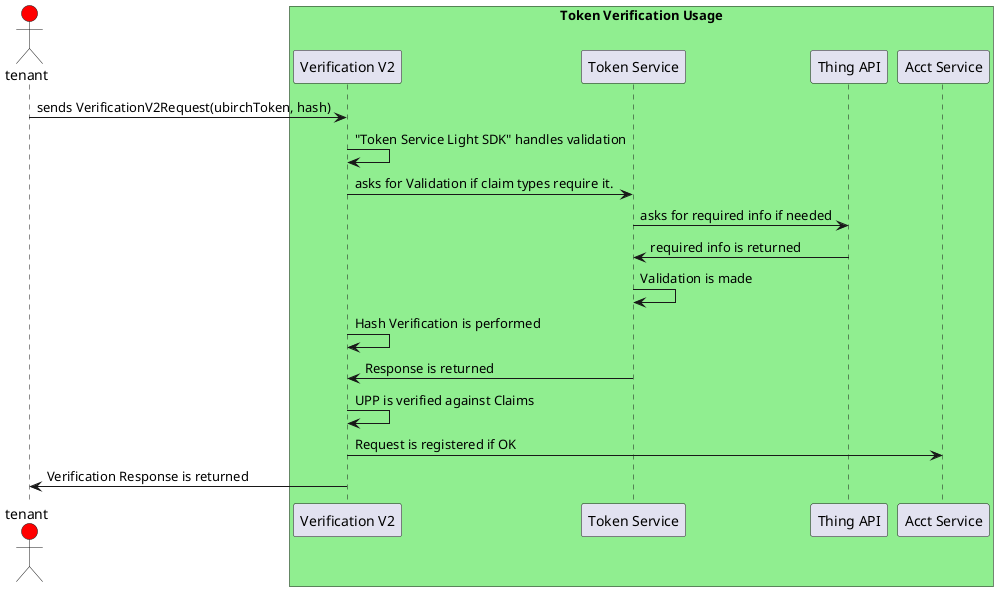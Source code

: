 @startuml
actor tenant #red
box "Token Verification Usage" #LightGreen
tenant->"Verification V2": sends VerificationV2Request(ubirchToken, hash)
"Verification V2"->"Verification V2": "Token Service Light SDK" handles validation
"Verification V2"->"Token Service": asks for Validation if claim types require it.
"Token Service"->"Thing API": asks for required info if needed
"Thing API"->"Token Service": required info is returned
"Token Service"->"Token Service": Validation is made
"Verification V2"->"Verification V2": Hash Verification is performed
"Token Service"->"Verification V2": Response is returned
"Verification V2"->"Verification V2": UPP is verified against Claims
"Verification V2"->"Acct Service": Request is registered if OK
"Verification V2"->tenant: Verification Response is returned
end box
@enduml